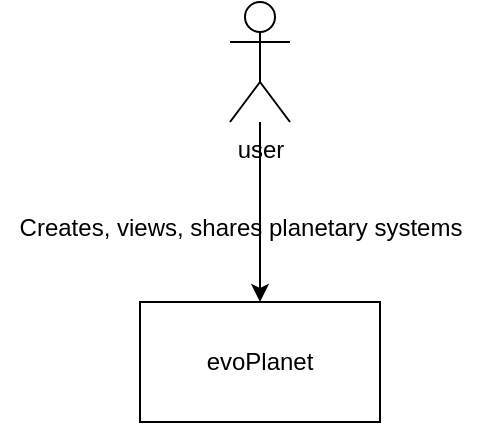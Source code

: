 <mxfile version="22.1.18" type="device">
  <diagram name="Page-1" id="RZmHcgOGl5Ux7OGqU4Jc">
    <mxGraphModel dx="2004" dy="795" grid="1" gridSize="10" guides="1" tooltips="1" connect="1" arrows="1" fold="1" page="1" pageScale="1" pageWidth="850" pageHeight="1100" math="0" shadow="0">
      <root>
        <mxCell id="0" />
        <mxCell id="1" parent="0" />
        <mxCell id="tiZaJbTYeU3agWYPuZ5V-1" value="evoPlanet" style="rounded=0;whiteSpace=wrap;html=1;" vertex="1" parent="1">
          <mxGeometry x="360" y="380" width="120" height="60" as="geometry" />
        </mxCell>
        <mxCell id="tiZaJbTYeU3agWYPuZ5V-2" value="user" style="shape=umlActor;verticalLabelPosition=bottom;verticalAlign=top;html=1;outlineConnect=0;" vertex="1" parent="1">
          <mxGeometry x="405" y="230" width="30" height="60" as="geometry" />
        </mxCell>
        <mxCell id="tiZaJbTYeU3agWYPuZ5V-4" value="" style="endArrow=classic;html=1;rounded=0;entryX=0.5;entryY=0;entryDx=0;entryDy=0;" edge="1" parent="1" source="tiZaJbTYeU3agWYPuZ5V-2" target="tiZaJbTYeU3agWYPuZ5V-1">
          <mxGeometry width="50" height="50" relative="1" as="geometry">
            <mxPoint x="400" y="440" as="sourcePoint" />
            <mxPoint x="450" y="390" as="targetPoint" />
          </mxGeometry>
        </mxCell>
        <mxCell id="tiZaJbTYeU3agWYPuZ5V-5" value="Creates, views, shares planetary systems" style="text;html=1;align=center;verticalAlign=middle;resizable=0;points=[];autosize=1;strokeColor=none;fillColor=none;" vertex="1" parent="1">
          <mxGeometry x="290" y="328" width="240" height="30" as="geometry" />
        </mxCell>
      </root>
    </mxGraphModel>
  </diagram>
</mxfile>
